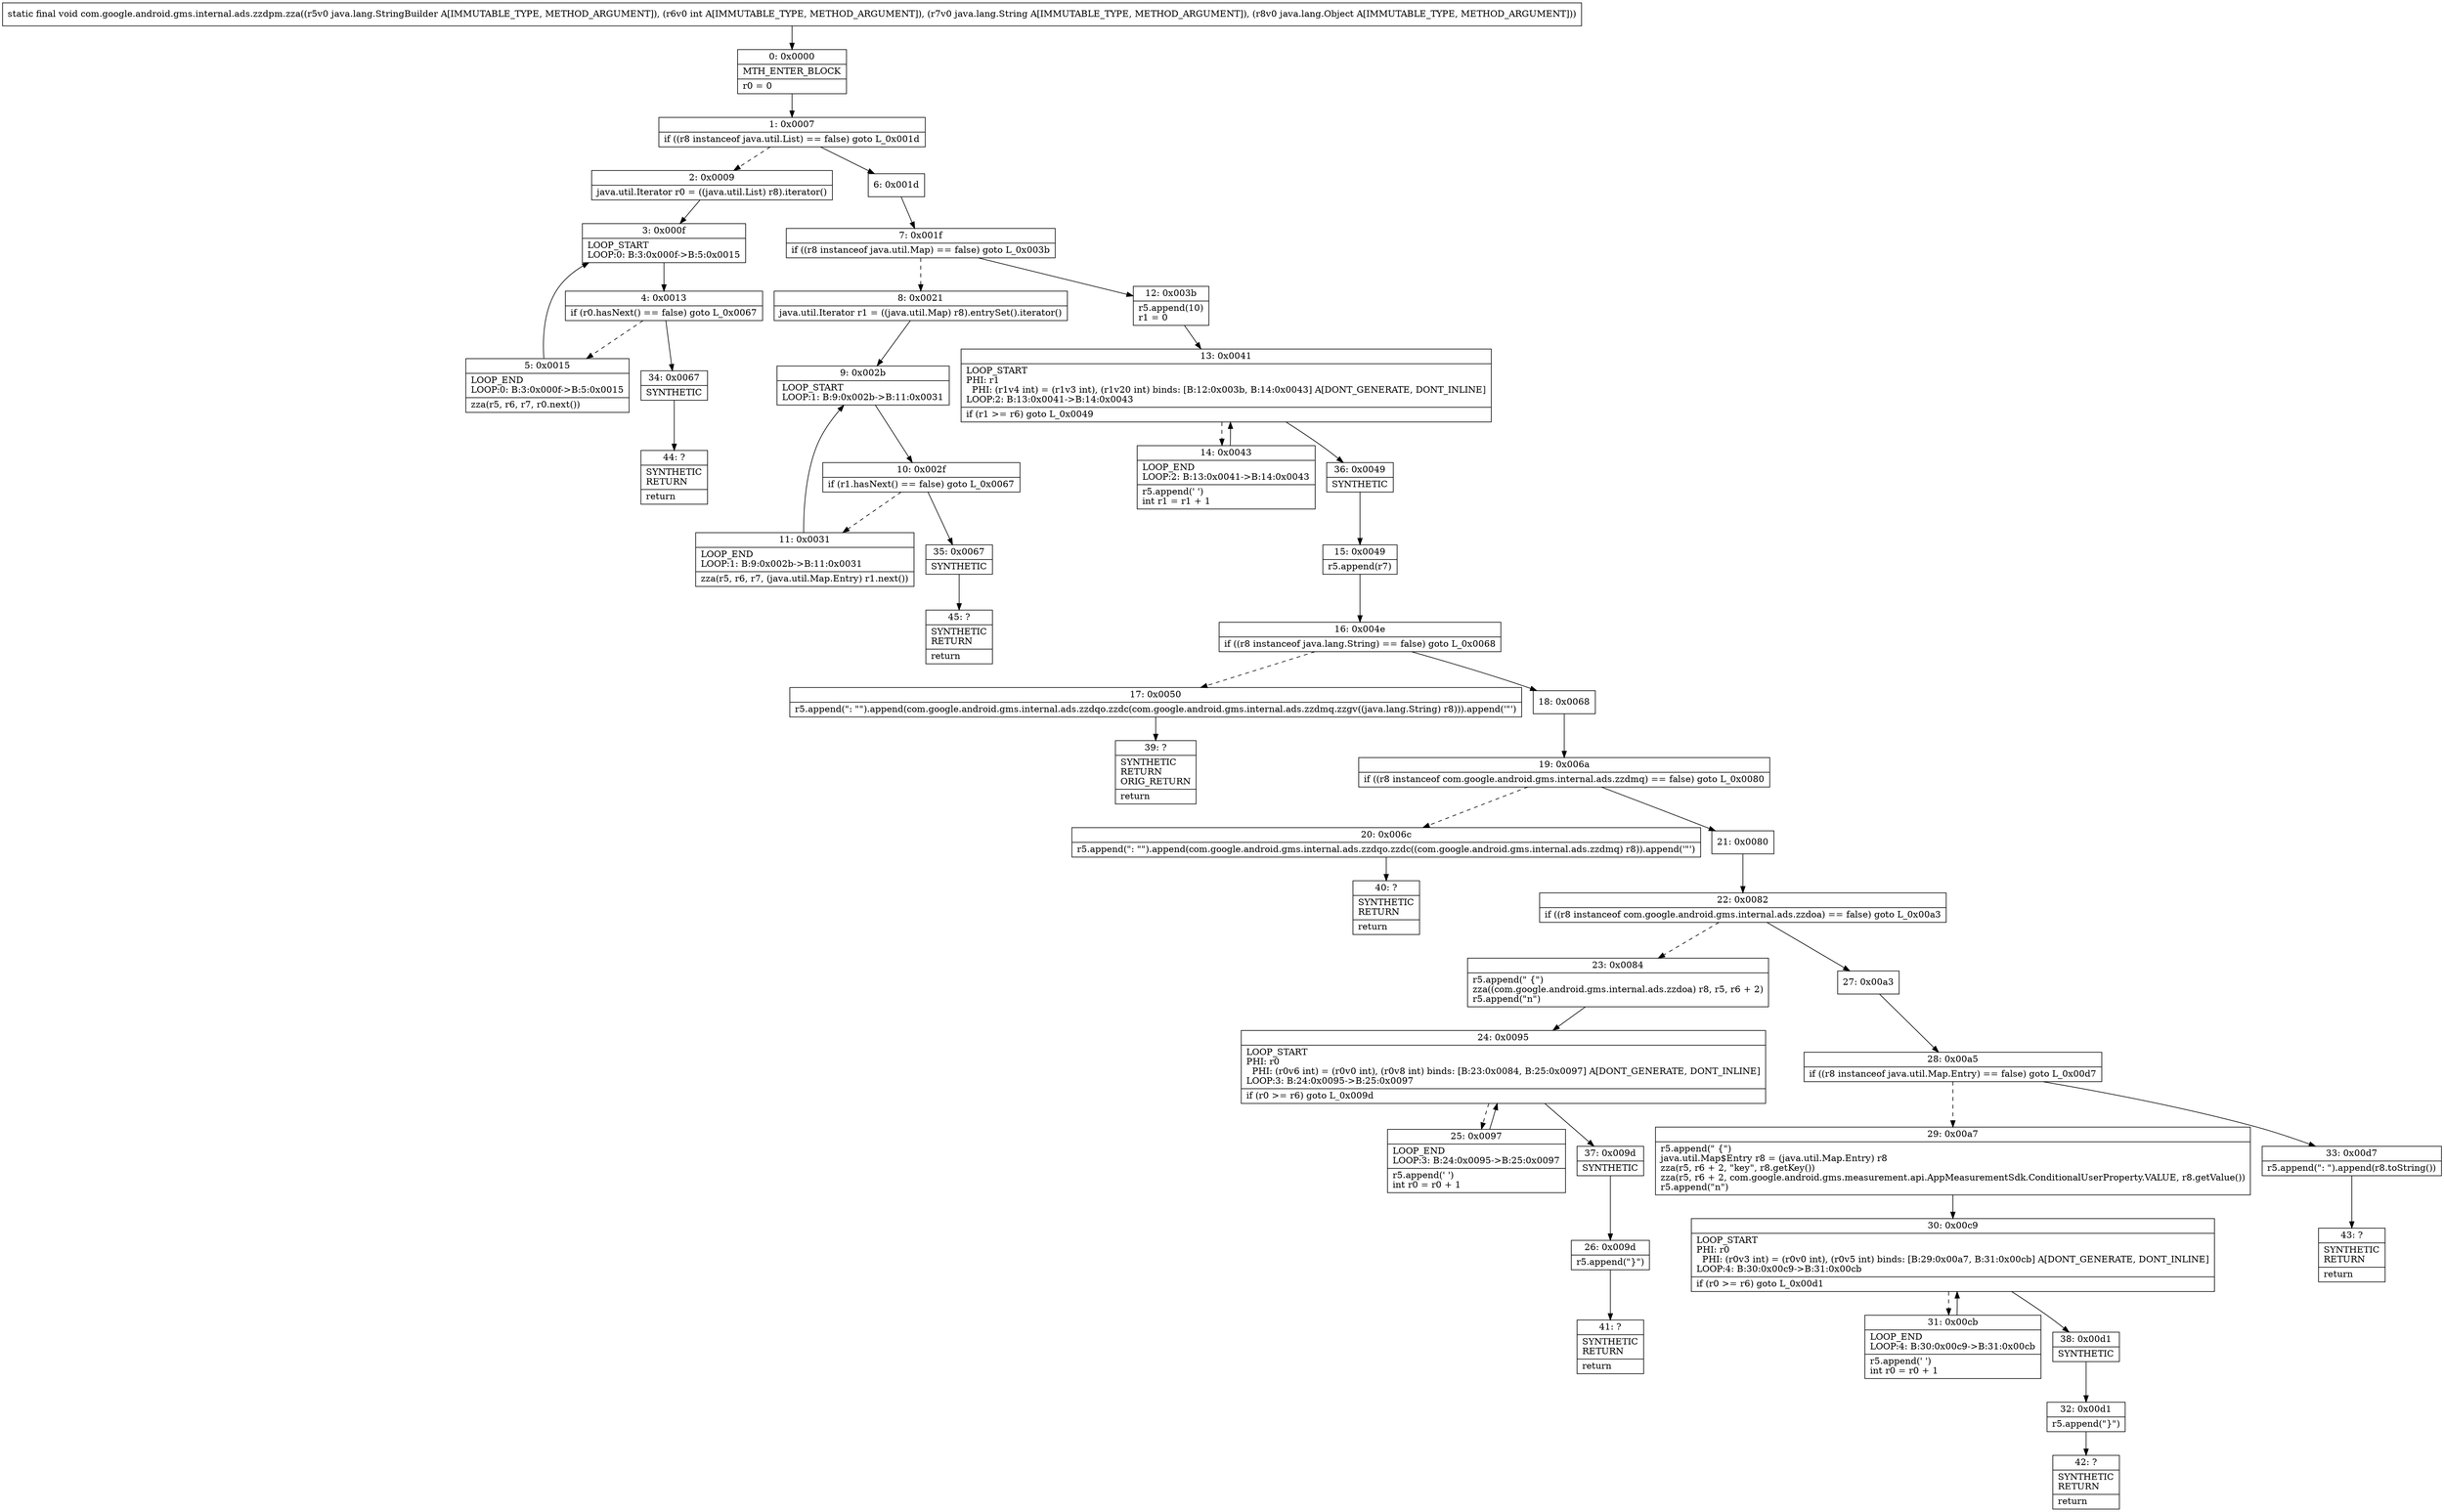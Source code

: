 digraph "CFG forcom.google.android.gms.internal.ads.zzdpm.zza(Ljava\/lang\/StringBuilder;ILjava\/lang\/String;Ljava\/lang\/Object;)V" {
Node_0 [shape=record,label="{0\:\ 0x0000|MTH_ENTER_BLOCK\l|r0 = 0\l}"];
Node_1 [shape=record,label="{1\:\ 0x0007|if ((r8 instanceof java.util.List) == false) goto L_0x001d\l}"];
Node_2 [shape=record,label="{2\:\ 0x0009|java.util.Iterator r0 = ((java.util.List) r8).iterator()\l}"];
Node_3 [shape=record,label="{3\:\ 0x000f|LOOP_START\lLOOP:0: B:3:0x000f\-\>B:5:0x0015\l}"];
Node_4 [shape=record,label="{4\:\ 0x0013|if (r0.hasNext() == false) goto L_0x0067\l}"];
Node_5 [shape=record,label="{5\:\ 0x0015|LOOP_END\lLOOP:0: B:3:0x000f\-\>B:5:0x0015\l|zza(r5, r6, r7, r0.next())\l}"];
Node_6 [shape=record,label="{6\:\ 0x001d}"];
Node_7 [shape=record,label="{7\:\ 0x001f|if ((r8 instanceof java.util.Map) == false) goto L_0x003b\l}"];
Node_8 [shape=record,label="{8\:\ 0x0021|java.util.Iterator r1 = ((java.util.Map) r8).entrySet().iterator()\l}"];
Node_9 [shape=record,label="{9\:\ 0x002b|LOOP_START\lLOOP:1: B:9:0x002b\-\>B:11:0x0031\l}"];
Node_10 [shape=record,label="{10\:\ 0x002f|if (r1.hasNext() == false) goto L_0x0067\l}"];
Node_11 [shape=record,label="{11\:\ 0x0031|LOOP_END\lLOOP:1: B:9:0x002b\-\>B:11:0x0031\l|zza(r5, r6, r7, (java.util.Map.Entry) r1.next())\l}"];
Node_12 [shape=record,label="{12\:\ 0x003b|r5.append(10)\lr1 = 0\l}"];
Node_13 [shape=record,label="{13\:\ 0x0041|LOOP_START\lPHI: r1 \l  PHI: (r1v4 int) = (r1v3 int), (r1v20 int) binds: [B:12:0x003b, B:14:0x0043] A[DONT_GENERATE, DONT_INLINE]\lLOOP:2: B:13:0x0041\-\>B:14:0x0043\l|if (r1 \>= r6) goto L_0x0049\l}"];
Node_14 [shape=record,label="{14\:\ 0x0043|LOOP_END\lLOOP:2: B:13:0x0041\-\>B:14:0x0043\l|r5.append(' ')\lint r1 = r1 + 1\l}"];
Node_15 [shape=record,label="{15\:\ 0x0049|r5.append(r7)\l}"];
Node_16 [shape=record,label="{16\:\ 0x004e|if ((r8 instanceof java.lang.String) == false) goto L_0x0068\l}"];
Node_17 [shape=record,label="{17\:\ 0x0050|r5.append(\": \"\").append(com.google.android.gms.internal.ads.zzdqo.zzdc(com.google.android.gms.internal.ads.zzdmq.zzgv((java.lang.String) r8))).append('\"')\l}"];
Node_18 [shape=record,label="{18\:\ 0x0068}"];
Node_19 [shape=record,label="{19\:\ 0x006a|if ((r8 instanceof com.google.android.gms.internal.ads.zzdmq) == false) goto L_0x0080\l}"];
Node_20 [shape=record,label="{20\:\ 0x006c|r5.append(\": \"\").append(com.google.android.gms.internal.ads.zzdqo.zzdc((com.google.android.gms.internal.ads.zzdmq) r8)).append('\"')\l}"];
Node_21 [shape=record,label="{21\:\ 0x0080}"];
Node_22 [shape=record,label="{22\:\ 0x0082|if ((r8 instanceof com.google.android.gms.internal.ads.zzdoa) == false) goto L_0x00a3\l}"];
Node_23 [shape=record,label="{23\:\ 0x0084|r5.append(\" \{\")\lzza((com.google.android.gms.internal.ads.zzdoa) r8, r5, r6 + 2)\lr5.append(\"n\")\l}"];
Node_24 [shape=record,label="{24\:\ 0x0095|LOOP_START\lPHI: r0 \l  PHI: (r0v6 int) = (r0v0 int), (r0v8 int) binds: [B:23:0x0084, B:25:0x0097] A[DONT_GENERATE, DONT_INLINE]\lLOOP:3: B:24:0x0095\-\>B:25:0x0097\l|if (r0 \>= r6) goto L_0x009d\l}"];
Node_25 [shape=record,label="{25\:\ 0x0097|LOOP_END\lLOOP:3: B:24:0x0095\-\>B:25:0x0097\l|r5.append(' ')\lint r0 = r0 + 1\l}"];
Node_26 [shape=record,label="{26\:\ 0x009d|r5.append(\"\}\")\l}"];
Node_27 [shape=record,label="{27\:\ 0x00a3}"];
Node_28 [shape=record,label="{28\:\ 0x00a5|if ((r8 instanceof java.util.Map.Entry) == false) goto L_0x00d7\l}"];
Node_29 [shape=record,label="{29\:\ 0x00a7|r5.append(\" \{\")\ljava.util.Map$Entry r8 = (java.util.Map.Entry) r8\lzza(r5, r6 + 2, \"key\", r8.getKey())\lzza(r5, r6 + 2, com.google.android.gms.measurement.api.AppMeasurementSdk.ConditionalUserProperty.VALUE, r8.getValue())\lr5.append(\"n\")\l}"];
Node_30 [shape=record,label="{30\:\ 0x00c9|LOOP_START\lPHI: r0 \l  PHI: (r0v3 int) = (r0v0 int), (r0v5 int) binds: [B:29:0x00a7, B:31:0x00cb] A[DONT_GENERATE, DONT_INLINE]\lLOOP:4: B:30:0x00c9\-\>B:31:0x00cb\l|if (r0 \>= r6) goto L_0x00d1\l}"];
Node_31 [shape=record,label="{31\:\ 0x00cb|LOOP_END\lLOOP:4: B:30:0x00c9\-\>B:31:0x00cb\l|r5.append(' ')\lint r0 = r0 + 1\l}"];
Node_32 [shape=record,label="{32\:\ 0x00d1|r5.append(\"\}\")\l}"];
Node_33 [shape=record,label="{33\:\ 0x00d7|r5.append(\": \").append(r8.toString())\l}"];
Node_34 [shape=record,label="{34\:\ 0x0067|SYNTHETIC\l}"];
Node_35 [shape=record,label="{35\:\ 0x0067|SYNTHETIC\l}"];
Node_36 [shape=record,label="{36\:\ 0x0049|SYNTHETIC\l}"];
Node_37 [shape=record,label="{37\:\ 0x009d|SYNTHETIC\l}"];
Node_38 [shape=record,label="{38\:\ 0x00d1|SYNTHETIC\l}"];
Node_39 [shape=record,label="{39\:\ ?|SYNTHETIC\lRETURN\lORIG_RETURN\l|return\l}"];
Node_40 [shape=record,label="{40\:\ ?|SYNTHETIC\lRETURN\l|return\l}"];
Node_41 [shape=record,label="{41\:\ ?|SYNTHETIC\lRETURN\l|return\l}"];
Node_42 [shape=record,label="{42\:\ ?|SYNTHETIC\lRETURN\l|return\l}"];
Node_43 [shape=record,label="{43\:\ ?|SYNTHETIC\lRETURN\l|return\l}"];
Node_44 [shape=record,label="{44\:\ ?|SYNTHETIC\lRETURN\l|return\l}"];
Node_45 [shape=record,label="{45\:\ ?|SYNTHETIC\lRETURN\l|return\l}"];
MethodNode[shape=record,label="{static final void com.google.android.gms.internal.ads.zzdpm.zza((r5v0 java.lang.StringBuilder A[IMMUTABLE_TYPE, METHOD_ARGUMENT]), (r6v0 int A[IMMUTABLE_TYPE, METHOD_ARGUMENT]), (r7v0 java.lang.String A[IMMUTABLE_TYPE, METHOD_ARGUMENT]), (r8v0 java.lang.Object A[IMMUTABLE_TYPE, METHOD_ARGUMENT])) }"];
MethodNode -> Node_0;
Node_0 -> Node_1;
Node_1 -> Node_2[style=dashed];
Node_1 -> Node_6;
Node_2 -> Node_3;
Node_3 -> Node_4;
Node_4 -> Node_5[style=dashed];
Node_4 -> Node_34;
Node_5 -> Node_3;
Node_6 -> Node_7;
Node_7 -> Node_8[style=dashed];
Node_7 -> Node_12;
Node_8 -> Node_9;
Node_9 -> Node_10;
Node_10 -> Node_11[style=dashed];
Node_10 -> Node_35;
Node_11 -> Node_9;
Node_12 -> Node_13;
Node_13 -> Node_14[style=dashed];
Node_13 -> Node_36;
Node_14 -> Node_13;
Node_15 -> Node_16;
Node_16 -> Node_17[style=dashed];
Node_16 -> Node_18;
Node_17 -> Node_39;
Node_18 -> Node_19;
Node_19 -> Node_20[style=dashed];
Node_19 -> Node_21;
Node_20 -> Node_40;
Node_21 -> Node_22;
Node_22 -> Node_23[style=dashed];
Node_22 -> Node_27;
Node_23 -> Node_24;
Node_24 -> Node_25[style=dashed];
Node_24 -> Node_37;
Node_25 -> Node_24;
Node_26 -> Node_41;
Node_27 -> Node_28;
Node_28 -> Node_29[style=dashed];
Node_28 -> Node_33;
Node_29 -> Node_30;
Node_30 -> Node_31[style=dashed];
Node_30 -> Node_38;
Node_31 -> Node_30;
Node_32 -> Node_42;
Node_33 -> Node_43;
Node_34 -> Node_44;
Node_35 -> Node_45;
Node_36 -> Node_15;
Node_37 -> Node_26;
Node_38 -> Node_32;
}

